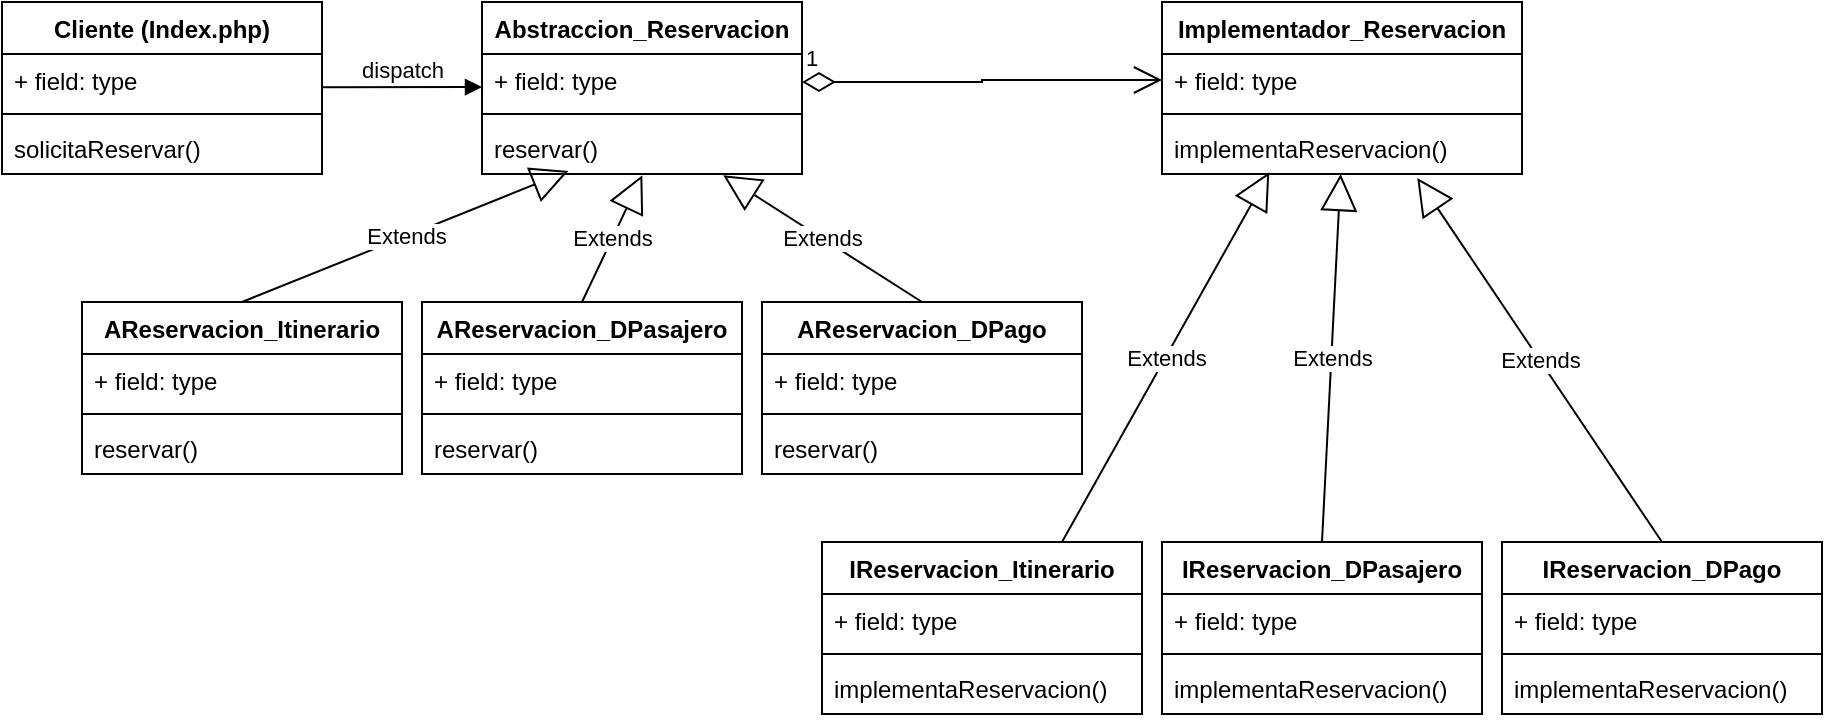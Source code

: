 <mxfile version="21.2.2" type="device">
  <diagram name="Página-1" id="R66IU4rK9JMJL9uN54G1">
    <mxGraphModel dx="1037" dy="369" grid="1" gridSize="10" guides="1" tooltips="1" connect="1" arrows="1" fold="1" page="1" pageScale="1" pageWidth="827" pageHeight="1169" math="0" shadow="0">
      <root>
        <mxCell id="0" />
        <mxCell id="1" parent="0" />
        <mxCell id="4rhRLBuEw7wqHqZBMNdm-1" value="Cliente (Index.php)" style="swimlane;fontStyle=1;align=center;verticalAlign=top;childLayout=stackLayout;horizontal=1;startSize=26;horizontalStack=0;resizeParent=1;resizeParentMax=0;resizeLast=0;collapsible=1;marginBottom=0;whiteSpace=wrap;html=1;" vertex="1" parent="1">
          <mxGeometry x="10" y="70" width="160" height="86" as="geometry" />
        </mxCell>
        <mxCell id="4rhRLBuEw7wqHqZBMNdm-2" value="+ field: type" style="text;strokeColor=none;fillColor=none;align=left;verticalAlign=top;spacingLeft=4;spacingRight=4;overflow=hidden;rotatable=0;points=[[0,0.5],[1,0.5]];portConstraint=eastwest;whiteSpace=wrap;html=1;" vertex="1" parent="4rhRLBuEw7wqHqZBMNdm-1">
          <mxGeometry y="26" width="160" height="26" as="geometry" />
        </mxCell>
        <mxCell id="4rhRLBuEw7wqHqZBMNdm-3" value="" style="line;strokeWidth=1;fillColor=none;align=left;verticalAlign=middle;spacingTop=-1;spacingLeft=3;spacingRight=3;rotatable=0;labelPosition=right;points=[];portConstraint=eastwest;strokeColor=inherit;" vertex="1" parent="4rhRLBuEw7wqHqZBMNdm-1">
          <mxGeometry y="52" width="160" height="8" as="geometry" />
        </mxCell>
        <mxCell id="4rhRLBuEw7wqHqZBMNdm-4" value="solicitaReservar()" style="text;strokeColor=none;fillColor=none;align=left;verticalAlign=top;spacingLeft=4;spacingRight=4;overflow=hidden;rotatable=0;points=[[0,0.5],[1,0.5]];portConstraint=eastwest;whiteSpace=wrap;html=1;" vertex="1" parent="4rhRLBuEw7wqHqZBMNdm-1">
          <mxGeometry y="60" width="160" height="26" as="geometry" />
        </mxCell>
        <mxCell id="4rhRLBuEw7wqHqZBMNdm-5" value="Abstraccion_Reservacion" style="swimlane;fontStyle=1;align=center;verticalAlign=top;childLayout=stackLayout;horizontal=1;startSize=26;horizontalStack=0;resizeParent=1;resizeParentMax=0;resizeLast=0;collapsible=1;marginBottom=0;whiteSpace=wrap;html=1;" vertex="1" parent="1">
          <mxGeometry x="250" y="70" width="160" height="86" as="geometry" />
        </mxCell>
        <mxCell id="4rhRLBuEw7wqHqZBMNdm-6" value="+ field: type" style="text;strokeColor=none;fillColor=none;align=left;verticalAlign=top;spacingLeft=4;spacingRight=4;overflow=hidden;rotatable=0;points=[[0,0.5],[1,0.5]];portConstraint=eastwest;whiteSpace=wrap;html=1;" vertex="1" parent="4rhRLBuEw7wqHqZBMNdm-5">
          <mxGeometry y="26" width="160" height="26" as="geometry" />
        </mxCell>
        <mxCell id="4rhRLBuEw7wqHqZBMNdm-7" value="" style="line;strokeWidth=1;fillColor=none;align=left;verticalAlign=middle;spacingTop=-1;spacingLeft=3;spacingRight=3;rotatable=0;labelPosition=right;points=[];portConstraint=eastwest;strokeColor=inherit;" vertex="1" parent="4rhRLBuEw7wqHqZBMNdm-5">
          <mxGeometry y="52" width="160" height="8" as="geometry" />
        </mxCell>
        <mxCell id="4rhRLBuEw7wqHqZBMNdm-8" value="reservar()" style="text;strokeColor=none;fillColor=none;align=left;verticalAlign=top;spacingLeft=4;spacingRight=4;overflow=hidden;rotatable=0;points=[[0,0.5],[1,0.5]];portConstraint=eastwest;whiteSpace=wrap;html=1;" vertex="1" parent="4rhRLBuEw7wqHqZBMNdm-5">
          <mxGeometry y="60" width="160" height="26" as="geometry" />
        </mxCell>
        <mxCell id="4rhRLBuEw7wqHqZBMNdm-9" value="Implementador_Reservacion" style="swimlane;fontStyle=1;align=center;verticalAlign=top;childLayout=stackLayout;horizontal=1;startSize=26;horizontalStack=0;resizeParent=1;resizeParentMax=0;resizeLast=0;collapsible=1;marginBottom=0;whiteSpace=wrap;html=1;" vertex="1" parent="1">
          <mxGeometry x="590" y="70" width="180" height="86" as="geometry" />
        </mxCell>
        <mxCell id="4rhRLBuEw7wqHqZBMNdm-10" value="+ field: type" style="text;strokeColor=none;fillColor=none;align=left;verticalAlign=top;spacingLeft=4;spacingRight=4;overflow=hidden;rotatable=0;points=[[0,0.5],[1,0.5]];portConstraint=eastwest;whiteSpace=wrap;html=1;" vertex="1" parent="4rhRLBuEw7wqHqZBMNdm-9">
          <mxGeometry y="26" width="180" height="26" as="geometry" />
        </mxCell>
        <mxCell id="4rhRLBuEw7wqHqZBMNdm-11" value="" style="line;strokeWidth=1;fillColor=none;align=left;verticalAlign=middle;spacingTop=-1;spacingLeft=3;spacingRight=3;rotatable=0;labelPosition=right;points=[];portConstraint=eastwest;strokeColor=inherit;" vertex="1" parent="4rhRLBuEw7wqHqZBMNdm-9">
          <mxGeometry y="52" width="180" height="8" as="geometry" />
        </mxCell>
        <mxCell id="4rhRLBuEw7wqHqZBMNdm-12" value="implementaReservacion()" style="text;strokeColor=none;fillColor=none;align=left;verticalAlign=top;spacingLeft=4;spacingRight=4;overflow=hidden;rotatable=0;points=[[0,0.5],[1,0.5]];portConstraint=eastwest;whiteSpace=wrap;html=1;" vertex="1" parent="4rhRLBuEw7wqHqZBMNdm-9">
          <mxGeometry y="60" width="180" height="26" as="geometry" />
        </mxCell>
        <mxCell id="4rhRLBuEw7wqHqZBMNdm-13" value="AReservacion_Itinerario" style="swimlane;fontStyle=1;align=center;verticalAlign=top;childLayout=stackLayout;horizontal=1;startSize=26;horizontalStack=0;resizeParent=1;resizeParentMax=0;resizeLast=0;collapsible=1;marginBottom=0;whiteSpace=wrap;html=1;" vertex="1" parent="1">
          <mxGeometry x="50" y="220" width="160" height="86" as="geometry" />
        </mxCell>
        <mxCell id="4rhRLBuEw7wqHqZBMNdm-14" value="+ field: type" style="text;strokeColor=none;fillColor=none;align=left;verticalAlign=top;spacingLeft=4;spacingRight=4;overflow=hidden;rotatable=0;points=[[0,0.5],[1,0.5]];portConstraint=eastwest;whiteSpace=wrap;html=1;" vertex="1" parent="4rhRLBuEw7wqHqZBMNdm-13">
          <mxGeometry y="26" width="160" height="26" as="geometry" />
        </mxCell>
        <mxCell id="4rhRLBuEw7wqHqZBMNdm-15" value="" style="line;strokeWidth=1;fillColor=none;align=left;verticalAlign=middle;spacingTop=-1;spacingLeft=3;spacingRight=3;rotatable=0;labelPosition=right;points=[];portConstraint=eastwest;strokeColor=inherit;" vertex="1" parent="4rhRLBuEw7wqHqZBMNdm-13">
          <mxGeometry y="52" width="160" height="8" as="geometry" />
        </mxCell>
        <mxCell id="4rhRLBuEw7wqHqZBMNdm-16" value="reservar()" style="text;strokeColor=none;fillColor=none;align=left;verticalAlign=top;spacingLeft=4;spacingRight=4;overflow=hidden;rotatable=0;points=[[0,0.5],[1,0.5]];portConstraint=eastwest;whiteSpace=wrap;html=1;" vertex="1" parent="4rhRLBuEw7wqHqZBMNdm-13">
          <mxGeometry y="60" width="160" height="26" as="geometry" />
        </mxCell>
        <mxCell id="4rhRLBuEw7wqHqZBMNdm-17" value="AReservacion_DPasajero" style="swimlane;fontStyle=1;align=center;verticalAlign=top;childLayout=stackLayout;horizontal=1;startSize=26;horizontalStack=0;resizeParent=1;resizeParentMax=0;resizeLast=0;collapsible=1;marginBottom=0;whiteSpace=wrap;html=1;" vertex="1" parent="1">
          <mxGeometry x="220" y="220" width="160" height="86" as="geometry" />
        </mxCell>
        <mxCell id="4rhRLBuEw7wqHqZBMNdm-18" value="+ field: type" style="text;strokeColor=none;fillColor=none;align=left;verticalAlign=top;spacingLeft=4;spacingRight=4;overflow=hidden;rotatable=0;points=[[0,0.5],[1,0.5]];portConstraint=eastwest;whiteSpace=wrap;html=1;" vertex="1" parent="4rhRLBuEw7wqHqZBMNdm-17">
          <mxGeometry y="26" width="160" height="26" as="geometry" />
        </mxCell>
        <mxCell id="4rhRLBuEw7wqHqZBMNdm-19" value="" style="line;strokeWidth=1;fillColor=none;align=left;verticalAlign=middle;spacingTop=-1;spacingLeft=3;spacingRight=3;rotatable=0;labelPosition=right;points=[];portConstraint=eastwest;strokeColor=inherit;" vertex="1" parent="4rhRLBuEw7wqHqZBMNdm-17">
          <mxGeometry y="52" width="160" height="8" as="geometry" />
        </mxCell>
        <mxCell id="4rhRLBuEw7wqHqZBMNdm-20" value="reservar()" style="text;strokeColor=none;fillColor=none;align=left;verticalAlign=top;spacingLeft=4;spacingRight=4;overflow=hidden;rotatable=0;points=[[0,0.5],[1,0.5]];portConstraint=eastwest;whiteSpace=wrap;html=1;" vertex="1" parent="4rhRLBuEw7wqHqZBMNdm-17">
          <mxGeometry y="60" width="160" height="26" as="geometry" />
        </mxCell>
        <mxCell id="4rhRLBuEw7wqHqZBMNdm-21" value="AReservacion_DPago" style="swimlane;fontStyle=1;align=center;verticalAlign=top;childLayout=stackLayout;horizontal=1;startSize=26;horizontalStack=0;resizeParent=1;resizeParentMax=0;resizeLast=0;collapsible=1;marginBottom=0;whiteSpace=wrap;html=1;" vertex="1" parent="1">
          <mxGeometry x="390" y="220" width="160" height="86" as="geometry" />
        </mxCell>
        <mxCell id="4rhRLBuEw7wqHqZBMNdm-22" value="+ field: type" style="text;strokeColor=none;fillColor=none;align=left;verticalAlign=top;spacingLeft=4;spacingRight=4;overflow=hidden;rotatable=0;points=[[0,0.5],[1,0.5]];portConstraint=eastwest;whiteSpace=wrap;html=1;" vertex="1" parent="4rhRLBuEw7wqHqZBMNdm-21">
          <mxGeometry y="26" width="160" height="26" as="geometry" />
        </mxCell>
        <mxCell id="4rhRLBuEw7wqHqZBMNdm-23" value="" style="line;strokeWidth=1;fillColor=none;align=left;verticalAlign=middle;spacingTop=-1;spacingLeft=3;spacingRight=3;rotatable=0;labelPosition=right;points=[];portConstraint=eastwest;strokeColor=inherit;" vertex="1" parent="4rhRLBuEw7wqHqZBMNdm-21">
          <mxGeometry y="52" width="160" height="8" as="geometry" />
        </mxCell>
        <mxCell id="4rhRLBuEw7wqHqZBMNdm-24" value="reservar()" style="text;strokeColor=none;fillColor=none;align=left;verticalAlign=top;spacingLeft=4;spacingRight=4;overflow=hidden;rotatable=0;points=[[0,0.5],[1,0.5]];portConstraint=eastwest;whiteSpace=wrap;html=1;" vertex="1" parent="4rhRLBuEw7wqHqZBMNdm-21">
          <mxGeometry y="60" width="160" height="26" as="geometry" />
        </mxCell>
        <mxCell id="4rhRLBuEw7wqHqZBMNdm-25" value="IReservacion_Itinerario" style="swimlane;fontStyle=1;align=center;verticalAlign=top;childLayout=stackLayout;horizontal=1;startSize=26;horizontalStack=0;resizeParent=1;resizeParentMax=0;resizeLast=0;collapsible=1;marginBottom=0;whiteSpace=wrap;html=1;" vertex="1" parent="1">
          <mxGeometry x="420" y="340" width="160" height="86" as="geometry" />
        </mxCell>
        <mxCell id="4rhRLBuEw7wqHqZBMNdm-26" value="+ field: type" style="text;strokeColor=none;fillColor=none;align=left;verticalAlign=top;spacingLeft=4;spacingRight=4;overflow=hidden;rotatable=0;points=[[0,0.5],[1,0.5]];portConstraint=eastwest;whiteSpace=wrap;html=1;" vertex="1" parent="4rhRLBuEw7wqHqZBMNdm-25">
          <mxGeometry y="26" width="160" height="26" as="geometry" />
        </mxCell>
        <mxCell id="4rhRLBuEw7wqHqZBMNdm-27" value="" style="line;strokeWidth=1;fillColor=none;align=left;verticalAlign=middle;spacingTop=-1;spacingLeft=3;spacingRight=3;rotatable=0;labelPosition=right;points=[];portConstraint=eastwest;strokeColor=inherit;" vertex="1" parent="4rhRLBuEw7wqHqZBMNdm-25">
          <mxGeometry y="52" width="160" height="8" as="geometry" />
        </mxCell>
        <mxCell id="4rhRLBuEw7wqHqZBMNdm-28" value="implementaReservacion()" style="text;strokeColor=none;fillColor=none;align=left;verticalAlign=top;spacingLeft=4;spacingRight=4;overflow=hidden;rotatable=0;points=[[0,0.5],[1,0.5]];portConstraint=eastwest;whiteSpace=wrap;html=1;" vertex="1" parent="4rhRLBuEw7wqHqZBMNdm-25">
          <mxGeometry y="60" width="160" height="26" as="geometry" />
        </mxCell>
        <mxCell id="4rhRLBuEw7wqHqZBMNdm-29" value="IReservacion_DPasajero" style="swimlane;fontStyle=1;align=center;verticalAlign=top;childLayout=stackLayout;horizontal=1;startSize=26;horizontalStack=0;resizeParent=1;resizeParentMax=0;resizeLast=0;collapsible=1;marginBottom=0;whiteSpace=wrap;html=1;" vertex="1" parent="1">
          <mxGeometry x="590" y="340" width="160" height="86" as="geometry" />
        </mxCell>
        <mxCell id="4rhRLBuEw7wqHqZBMNdm-30" value="+ field: type" style="text;strokeColor=none;fillColor=none;align=left;verticalAlign=top;spacingLeft=4;spacingRight=4;overflow=hidden;rotatable=0;points=[[0,0.5],[1,0.5]];portConstraint=eastwest;whiteSpace=wrap;html=1;" vertex="1" parent="4rhRLBuEw7wqHqZBMNdm-29">
          <mxGeometry y="26" width="160" height="26" as="geometry" />
        </mxCell>
        <mxCell id="4rhRLBuEw7wqHqZBMNdm-31" value="" style="line;strokeWidth=1;fillColor=none;align=left;verticalAlign=middle;spacingTop=-1;spacingLeft=3;spacingRight=3;rotatable=0;labelPosition=right;points=[];portConstraint=eastwest;strokeColor=inherit;" vertex="1" parent="4rhRLBuEw7wqHqZBMNdm-29">
          <mxGeometry y="52" width="160" height="8" as="geometry" />
        </mxCell>
        <mxCell id="4rhRLBuEw7wqHqZBMNdm-32" value="implementaReservacion()" style="text;strokeColor=none;fillColor=none;align=left;verticalAlign=top;spacingLeft=4;spacingRight=4;overflow=hidden;rotatable=0;points=[[0,0.5],[1,0.5]];portConstraint=eastwest;whiteSpace=wrap;html=1;" vertex="1" parent="4rhRLBuEw7wqHqZBMNdm-29">
          <mxGeometry y="60" width="160" height="26" as="geometry" />
        </mxCell>
        <mxCell id="4rhRLBuEw7wqHqZBMNdm-33" value="IReservacion_DPago" style="swimlane;fontStyle=1;align=center;verticalAlign=top;childLayout=stackLayout;horizontal=1;startSize=26;horizontalStack=0;resizeParent=1;resizeParentMax=0;resizeLast=0;collapsible=1;marginBottom=0;whiteSpace=wrap;html=1;" vertex="1" parent="1">
          <mxGeometry x="760" y="340" width="160" height="86" as="geometry" />
        </mxCell>
        <mxCell id="4rhRLBuEw7wqHqZBMNdm-34" value="+ field: type" style="text;strokeColor=none;fillColor=none;align=left;verticalAlign=top;spacingLeft=4;spacingRight=4;overflow=hidden;rotatable=0;points=[[0,0.5],[1,0.5]];portConstraint=eastwest;whiteSpace=wrap;html=1;" vertex="1" parent="4rhRLBuEw7wqHqZBMNdm-33">
          <mxGeometry y="26" width="160" height="26" as="geometry" />
        </mxCell>
        <mxCell id="4rhRLBuEw7wqHqZBMNdm-35" value="" style="line;strokeWidth=1;fillColor=none;align=left;verticalAlign=middle;spacingTop=-1;spacingLeft=3;spacingRight=3;rotatable=0;labelPosition=right;points=[];portConstraint=eastwest;strokeColor=inherit;" vertex="1" parent="4rhRLBuEw7wqHqZBMNdm-33">
          <mxGeometry y="52" width="160" height="8" as="geometry" />
        </mxCell>
        <mxCell id="4rhRLBuEw7wqHqZBMNdm-36" value="implementaReservacion()" style="text;strokeColor=none;fillColor=none;align=left;verticalAlign=top;spacingLeft=4;spacingRight=4;overflow=hidden;rotatable=0;points=[[0,0.5],[1,0.5]];portConstraint=eastwest;whiteSpace=wrap;html=1;" vertex="1" parent="4rhRLBuEw7wqHqZBMNdm-33">
          <mxGeometry y="60" width="160" height="26" as="geometry" />
        </mxCell>
        <mxCell id="4rhRLBuEw7wqHqZBMNdm-37" value="Extends" style="endArrow=block;endSize=16;endFill=0;html=1;rounded=0;entryX=0.27;entryY=0.941;entryDx=0;entryDy=0;entryPerimeter=0;exitX=0.5;exitY=0;exitDx=0;exitDy=0;" edge="1" parent="1" source="4rhRLBuEw7wqHqZBMNdm-13" target="4rhRLBuEw7wqHqZBMNdm-8">
          <mxGeometry width="160" relative="1" as="geometry">
            <mxPoint x="320" y="250" as="sourcePoint" />
            <mxPoint x="480" y="250" as="targetPoint" />
          </mxGeometry>
        </mxCell>
        <mxCell id="4rhRLBuEw7wqHqZBMNdm-38" value="Extends" style="endArrow=block;endSize=16;endFill=0;html=1;rounded=0;entryX=0.501;entryY=1.023;entryDx=0;entryDy=0;entryPerimeter=0;exitX=0.5;exitY=0;exitDx=0;exitDy=0;" edge="1" parent="1" source="4rhRLBuEw7wqHqZBMNdm-17" target="4rhRLBuEw7wqHqZBMNdm-8">
          <mxGeometry width="160" relative="1" as="geometry">
            <mxPoint x="320" y="250" as="sourcePoint" />
            <mxPoint x="480" y="250" as="targetPoint" />
          </mxGeometry>
        </mxCell>
        <mxCell id="4rhRLBuEw7wqHqZBMNdm-39" value="Extends" style="endArrow=block;endSize=16;endFill=0;html=1;rounded=0;entryX=0.754;entryY=1.023;entryDx=0;entryDy=0;entryPerimeter=0;exitX=0.5;exitY=0;exitDx=0;exitDy=0;" edge="1" parent="1" source="4rhRLBuEw7wqHqZBMNdm-21" target="4rhRLBuEw7wqHqZBMNdm-8">
          <mxGeometry width="160" relative="1" as="geometry">
            <mxPoint x="320" y="250" as="sourcePoint" />
            <mxPoint x="480" y="250" as="targetPoint" />
          </mxGeometry>
        </mxCell>
        <mxCell id="4rhRLBuEw7wqHqZBMNdm-40" value="Extends" style="endArrow=block;endSize=16;endFill=0;html=1;rounded=0;entryX=0.298;entryY=0.968;entryDx=0;entryDy=0;entryPerimeter=0;exitX=0.75;exitY=0;exitDx=0;exitDy=0;" edge="1" parent="1" source="4rhRLBuEw7wqHqZBMNdm-25" target="4rhRLBuEw7wqHqZBMNdm-12">
          <mxGeometry width="160" relative="1" as="geometry">
            <mxPoint x="320" y="250" as="sourcePoint" />
            <mxPoint x="480" y="250" as="targetPoint" />
          </mxGeometry>
        </mxCell>
        <mxCell id="4rhRLBuEw7wqHqZBMNdm-41" value="Extends" style="endArrow=block;endSize=16;endFill=0;html=1;rounded=0;exitX=0.5;exitY=0;exitDx=0;exitDy=0;" edge="1" parent="1" source="4rhRLBuEw7wqHqZBMNdm-29" target="4rhRLBuEw7wqHqZBMNdm-12">
          <mxGeometry width="160" relative="1" as="geometry">
            <mxPoint x="320" y="250" as="sourcePoint" />
            <mxPoint x="480" y="250" as="targetPoint" />
          </mxGeometry>
        </mxCell>
        <mxCell id="4rhRLBuEw7wqHqZBMNdm-42" value="Extends" style="endArrow=block;endSize=16;endFill=0;html=1;rounded=0;exitX=0.5;exitY=0;exitDx=0;exitDy=0;entryX=0.709;entryY=1.078;entryDx=0;entryDy=0;entryPerimeter=0;" edge="1" parent="1" source="4rhRLBuEw7wqHqZBMNdm-33" target="4rhRLBuEw7wqHqZBMNdm-12">
          <mxGeometry width="160" relative="1" as="geometry">
            <mxPoint x="320" y="250" as="sourcePoint" />
            <mxPoint x="480" y="250" as="targetPoint" />
          </mxGeometry>
        </mxCell>
        <mxCell id="4rhRLBuEw7wqHqZBMNdm-43" value="1" style="endArrow=open;html=1;endSize=12;startArrow=diamondThin;startSize=14;startFill=0;edgeStyle=orthogonalEdgeStyle;align=left;verticalAlign=bottom;rounded=0;entryX=0;entryY=0.5;entryDx=0;entryDy=0;" edge="1" parent="1" target="4rhRLBuEw7wqHqZBMNdm-10">
          <mxGeometry x="-1" y="3" relative="1" as="geometry">
            <mxPoint x="410" y="110" as="sourcePoint" />
            <mxPoint x="570" y="110" as="targetPoint" />
            <Array as="points">
              <mxPoint x="500" y="109" />
            </Array>
          </mxGeometry>
        </mxCell>
        <mxCell id="4rhRLBuEw7wqHqZBMNdm-44" value="dispatch" style="html=1;verticalAlign=bottom;endArrow=block;edgeStyle=elbowEdgeStyle;elbow=vertical;curved=0;rounded=0;" edge="1" parent="1">
          <mxGeometry width="80" relative="1" as="geometry">
            <mxPoint x="170" y="112.67" as="sourcePoint" />
            <mxPoint x="250" y="112.67" as="targetPoint" />
          </mxGeometry>
        </mxCell>
      </root>
    </mxGraphModel>
  </diagram>
</mxfile>
